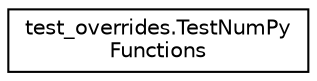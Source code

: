 digraph "Graphical Class Hierarchy"
{
 // LATEX_PDF_SIZE
  edge [fontname="Helvetica",fontsize="10",labelfontname="Helvetica",labelfontsize="10"];
  node [fontname="Helvetica",fontsize="10",shape=record];
  rankdir="LR";
  Node0 [label="test_overrides.TestNumPy\lFunctions",height=0.2,width=0.4,color="black", fillcolor="white", style="filled",URL="$classtest__overrides_1_1TestNumPyFunctions.html",tooltip=" "];
}
